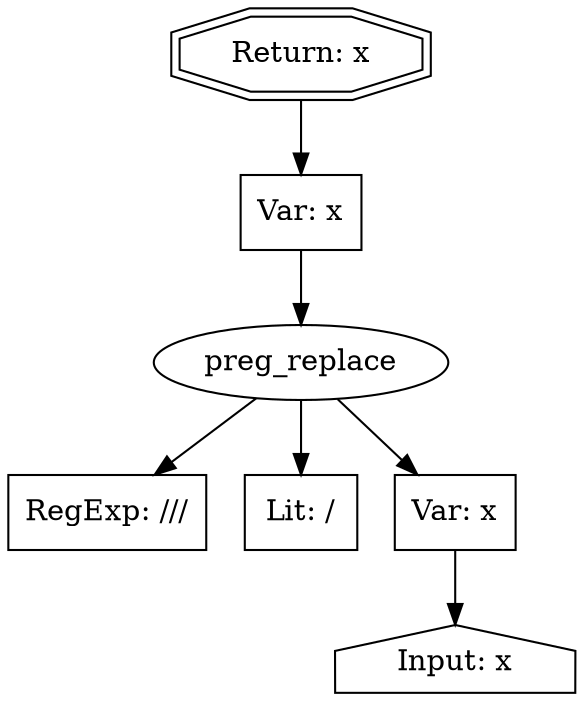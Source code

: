 // Finding: 87396753-2c58-43c1-aa35-23a729e46bde
// Finding.url: https://www.example57.com/en/phuket/millennium-resort-patong-phuket/##</iframe></style></script></object></embed></textarea><img src=x onerror=taintfoxLog('723fadb5b5514097b8bd5a62715a5e86')><!--/*
// Finding.parentloc: https://www.example57.com/en/phuket/millennium-resort-patong-phuket/##</iframe></style></script></object></embed></textarea><img src=x onerror=taintfoxLog('723fadb5b5514097b8bd5a62715a5e86')><!--/*
// Finding.domain: www.example57.com
// Finding.base_domain: example57.com
// Finding.source: location.href
// Finding.sink: innerHTML
// Sanitizer.score: 1
// Sanitizer.name: <synthetic>
// Sanitizer.location: example18.com
// Finding.begin: 3243
// Finding.end: 3249
// Finding.original_uuid: 037945de-98b7-4a6a-9773-1e4c3ec87e38
// Finding.TwentyFiveMillionFlowsId: 1631600261
// Finding.script: https://www.example57.com/assets/lib/jquery.min.js
// Finding.line: 2
// Exploit.uuid: 723fadb5-b551-4097-b8bd-5a62715a5e86
// Exploit.success: false
// Exploit.status: validated
// Exploit.method: C
// Exploit.type: html
// Exploit.token: comment
// Exploit.content: Not a Member yet? <a class='pc-a' id='opt-sign-up' href='https://www.example57.com/en/my-millennium/sign-up#callbackurl=/en/phuket/millennium-resort-patong-phuket/'>Register Now</a> and get discounts right away.
// Exploit.quote_type: None
// Exploit.tag: None
// Exploit.break_out: #</iframe></style></script></object></embed></textarea><img src=x onerror=
// Exploit.break_in: ><!--/*
// Exploit.payload: #</iframe></style></script></object></embed></textarea><img src=x onerror=taintfoxLog(1)><!--/*
// Exploit.begin_taint_url: 0
// Exploit.end_taint_url: 6
// Exploit.replace_begin_url: 75
// Exploit.replace_end_url: 75
// Exploit.replace_begin_param: 3731
// Exploit.replace_end_param: 3731
// Issues.LargestEncodeAttrStringChain: 0
// Issues.LargestTextFragmentEncodeChainLength: 0
// Issues.HasApproximation: false
// Issues.HasMissingImplementation: false
// Issues.HasInfiniteRegexWithFunctionReplacer: false
// Issues.MergedSplitAndJoins: true
// Issues.HasUrlInRhsOfReplace: false
// Issues.HasUrlInLhsOfReplace: false
// Issues.HasCookieValueInLhsOfreplace: false
// Issues.HasCookieValueInRhsOfreplace: false
// Issues.HasCookieValueInMatchPattern: false
// Issues.HasCookieValueInExecPattern: false
// Issues.RemovedLRConcats: false
// Issues.RemovedReplaceArtifacts: false
// Issues.HasUrlInMatchPattern: false
// Issues.HasUrlInExecPattern: false
// Issues.RemovedNOPreplaces: false
// Issues.Known_sanitizer: false
// DepGraph.hash: -918222095
// DepGraph.sanitizer_hash: 67508634
// Merged split and join statements 
digraph cfg {
n0 [shape=house, label="Input: x"];
n1 [shape=ellipse, label="preg_replace"];
n2 [shape=box, label="RegExp: /\//"];
n3 [shape=box, label="Lit: /"];
n4 [shape=box, label="Var: x"];
n5 [shape=box, label="Var: x"];
n6 [shape=doubleoctagon, label="Return: x"];
n4 -> n0;
n1 -> n2;
n1 -> n3;
n1 -> n4;
n5 -> n1;
n6 -> n5;
}